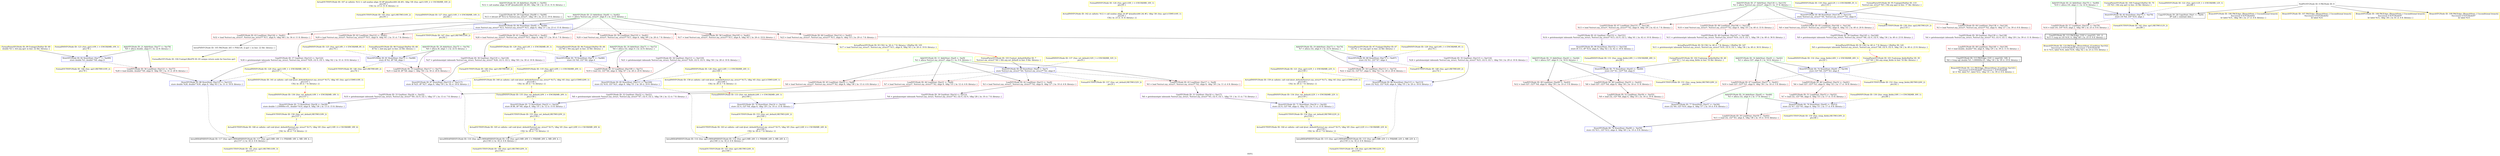 digraph "SVFG" {
	label="SVFG";

	Node0x55daeb07b3a0 [shape=record,color=yellow,penwidth=2,label="{ActualOUTSVFGNode ID: 167 at callsite:   %12 = call noalias align 16 i8* @malloc(i64 24) #3, !dbg !38 \{fun: api1\}16V_2 = CSCHI(MR_16V_2)\npts\{95 \}\nCS[\{ ln: 23  cl: 31  fl: library.c \}]}"];
	Node0x55daeb07b3a0 -> Node0x55daeb0791d0[style=dashed];
	Node0x55daeb07b210 [shape=record,color=yellow,penwidth=2,label="{ActualOUTSVFGNode ID: 166 at callsite:   call void @set_default(%struct.my_struct* %17), !dbg !45 \{fun: api1\}18V_4 = CSCHI(MR_18V_4)\npts\{157 \}\nCS[\{ ln: 26  cl: 7  fl: library.c \}]}"];
	Node0x55daeb07b210 -> Node0x55daeb075c20[style=dashed];
	Node0x55daeb07b080 [shape=record,color=yellow,penwidth=2,label="{ActualOUTSVFGNode ID: 165 at callsite:   call void @set_default(%struct.my_struct* %17), !dbg !45 \{fun: api1\}20V_4 = CSCHI(MR_20V_4)\npts\{158 \}\nCS[\{ ln: 26  cl: 7  fl: library.c \}]}"];
	Node0x55daeb07b080 -> Node0x55daeb075990[style=dashed];
	Node0x55daeb07aef0 [shape=record,color=yellow,penwidth=2,label="{ActualOUTSVFGNode ID: 164 at callsite:   call void @set_default(%struct.my_struct* %17), !dbg !45 \{fun: api1\}22V_4 = CSCHI(MR_22V_4)\npts\{159 \}\nCS[\{ ln: 26  cl: 7  fl: library.c \}]}"];
	Node0x55daeb07aef0 -> Node0x55daeb075700[style=dashed];
	Node0x55daeb07ac80 [shape=record,color=yellow,penwidth=2,label="{ActualOUTSVFGNode ID: 163 at callsite:   call void @set_default(%struct.my_struct* %17), !dbg !45 \{fun: api1\}24V_4 = CSCHI(MR_24V_4)\npts\{160 \}\nCS[\{ ln: 26  cl: 7  fl: library.c \}]}"];
	Node0x55daeb07ac80 -> Node0x55daeb0754e0[style=dashed];
	Node0x55daeb07aab0 [shape=record,color=yellow,penwidth=2,label="{ActualINSVFGNode ID: 162 at callsite:   %12 = call noalias align 16 i8* @malloc(i64 24) #3, !dbg !38 \{fun: api1\}CSMU(16V_1)\npts\{95 \}\nCS[\{ ln: 23  cl: 31  fl: library.c \}]}"];
	Node0x55daeb07a950 [shape=record,color=yellow,penwidth=2,label="{ActualINSVFGNode ID: 161 at callsite:   call void @set_default(%struct.my_struct* %17), !dbg !45 \{fun: api1\}CSMU(18V_1)\npts\{157 \}\nCS[\{ ln: 26  cl: 7  fl: library.c \}]|{<s0>2}}"];
	Node0x55daeb07a950:s0 -> Node0x55daeb078440[style=dashed,color=red];
	Node0x55daeb07a7f0 [shape=record,color=yellow,penwidth=2,label="{ActualINSVFGNode ID: 160 at callsite:   call void @set_default(%struct.my_struct* %17), !dbg !45 \{fun: api1\}CSMU(20V_1)\npts\{158 \}\nCS[\{ ln: 26  cl: 7  fl: library.c \}]|{<s0>2}}"];
	Node0x55daeb07a7f0:s0 -> Node0x55daeb0782b0[style=dashed,color=red];
	Node0x55daeb07a690 [shape=record,color=yellow,penwidth=2,label="{ActualINSVFGNode ID: 159 at callsite:   call void @set_default(%struct.my_struct* %17), !dbg !45 \{fun: api1\}CSMU(22V_1)\npts\{159 \}\nCS[\{ ln: 26  cl: 7  fl: library.c \}]|{<s0>2}}"];
	Node0x55daeb07a690:s0 -> Node0x55daeb078120[style=dashed,color=red];
	Node0x55daeb07a450 [shape=record,color=yellow,penwidth=2,label="{ActualINSVFGNode ID: 158 at callsite:   call void @set_default(%struct.my_struct* %17), !dbg !45 \{fun: api1\}CSMU(24V_1)\npts\{160 \}\nCS[\{ ln: 26  cl: 7  fl: library.c \}]|{<s0>2}}"];
	Node0x55daeb07a450:s0 -> Node0x55daeb077f60[style=dashed,color=red];
	Node0x55daeb07a2f0 [shape=record,color=yellow,penwidth=2,label="{FormalOUTSVFGNode ID: 157 \{fun: set_default\}RETMU(32V_2)\npts\{9 \}\n}"];
	Node0x55daeb07a190 [shape=record,color=yellow,penwidth=2,label="{FormalOUTSVFGNode ID: 156 \{fun: set_default\}RETMU(18V_2)\npts\{157 \}\n|{<s0>2}}"];
	Node0x55daeb07a190:s0 -> Node0x55daeb07b210[style=dashed,color=blue];
	Node0x55daeb07a030 [shape=record,color=yellow,penwidth=2,label="{FormalOUTSVFGNode ID: 155 \{fun: set_default\}RETMU(20V_2)\npts\{158 \}\n|{<s0>2}}"];
	Node0x55daeb07a030:s0 -> Node0x55daeb07b080[style=dashed,color=blue];
	Node0x55daeb079ed0 [shape=record,color=yellow,penwidth=2,label="{FormalOUTSVFGNode ID: 154 \{fun: set_default\}RETMU(22V_2)\npts\{159 \}\n|{<s0>2}}"];
	Node0x55daeb079ed0:s0 -> Node0x55daeb07aef0[style=dashed,color=blue];
	Node0x55daeb079d00 [shape=record,color=yellow,penwidth=2,label="{FormalOUTSVFGNode ID: 153 \{fun: set_default\}RETMU(24V_2)\npts\{160 \}\n|{<s0>2}}"];
	Node0x55daeb079d00:s0 -> Node0x55daeb07ac80[style=dashed,color=blue];
	Node0x55daeb079ba0 [shape=record,color=yellow,penwidth=2,label="{FormalOUTSVFGNode ID: 152 \{fun: swap_fields\}RETMU(26V_2)\npts\{42 \}\n}"];
	Node0x55daeb079a40 [shape=record,color=yellow,penwidth=2,label="{FormalOUTSVFGNode ID: 151 \{fun: swap_fields\}RETMU(28V_2)\npts\{44 \}\n}"];
	Node0x55daeb0798b0 [shape=record,color=yellow,penwidth=2,label="{FormalOUTSVFGNode ID: 150 \{fun: swap_fields\}RETMU(30V_2)\npts\{46 \}\n}"];
	Node0x55daeb079750 [shape=record,color=yellow,penwidth=2,label="{FormalOUTSVFGNode ID: 149 \{fun: api1\}RETMU(4V_2)\npts\{72 \}\n}"];
	Node0x55daeb0795f0 [shape=record,color=yellow,penwidth=2,label="{FormalOUTSVFGNode ID: 148 \{fun: api1\}RETMU(6V_2)\npts\{74 \}\n}"];
	Node0x55daeb079490 [shape=record,color=yellow,penwidth=2,label="{FormalOUTSVFGNode ID: 147 \{fun: api1\}RETMU(14V_2)\npts\{82 \}\n}"];
	Node0x55daeb079330 [shape=record,color=yellow,penwidth=2,label="{FormalOUTSVFGNode ID: 146 \{fun: api1\}RETMU(8V_2)\npts\{76 \}\n}"];
	Node0x55daeb0791d0 [shape=record,color=yellow,penwidth=2,label="{FormalOUTSVFGNode ID: 145 \{fun: api1\}RETMU(16V_2)\npts\{95 \}\n}"];
	Node0x55daeb079070 [shape=record,color=yellow,penwidth=2,label="{FormalOUTSVFGNode ID: 144 \{fun: api1\}RETMU(10V_2)\npts\{78 \}\n}"];
	Node0x55daeb078f10 [shape=record,color=yellow,penwidth=2,label="{FormalOUTSVFGNode ID: 143 \{fun: api1\}RETMU(24V_3)\npts\{160 \}\n}"];
	Node0x55daeb078db0 [shape=record,color=yellow,penwidth=2,label="{FormalOUTSVFGNode ID: 142 \{fun: api1\}RETMU(12V_2)\npts\{80 \}\n}"];
	Node0x55daeb078c50 [shape=record,color=yellow,penwidth=2,label="{FormalOUTSVFGNode ID: 141 \{fun: api1\}RETMU(18V_3)\npts\{157 \}\n}"];
	Node0x55daeb078af0 [shape=record,color=yellow,penwidth=2,label="{FormalOUTSVFGNode ID: 140 \{fun: api1\}RETMU(20V_3)\npts\{158 \}\n}"];
	Node0x55daeb078960 [shape=record,color=yellow,penwidth=2,label="{FormalOUTSVFGNode ID: 139 \{fun: api1\}RETMU(22V_3)\npts\{159 \}\n}"];
	Node0x55daeb078760 [shape=record,color=yellow,penwidth=2,label="{FormalOUTSVFGNode ID: 138 \{fun: api2\}RETMU(2V_2)\npts\{135 \}\n}"];
	Node0x55daeb0785d0 [shape=record,color=yellow,penwidth=2,label="{FormalINSVFGNode ID: 137 \{fun: set_default\}32V_1 = ENCHI(MR_32V_1)\npts\{9 \}\n}"];
	Node0x55daeb0785d0 -> Node0x55daeb06d380[style=dashed];
	Node0x55daeb078440 [shape=record,color=yellow,penwidth=2,label="{FormalINSVFGNode ID: 136 \{fun: set_default\}18V_1 = ENCHI(MR_18V_1)\npts\{157 \}\n}"];
	Node0x55daeb078440 -> Node0x55daeb06d840[style=dashed];
	Node0x55daeb0782b0 [shape=record,color=yellow,penwidth=2,label="{FormalINSVFGNode ID: 135 \{fun: set_default\}20V_1 = ENCHI(MR_20V_1)\npts\{158 \}\n}"];
	Node0x55daeb0782b0 -> Node0x55daeb06d710[style=dashed];
	Node0x55daeb078120 [shape=record,color=yellow,penwidth=2,label="{FormalINSVFGNode ID: 134 \{fun: set_default\}22V_1 = ENCHI(MR_22V_1)\npts\{159 \}\n}"];
	Node0x55daeb078120 -> Node0x55daeb06d5e0[style=dashed];
	Node0x55daeb077f60 [shape=record,color=yellow,penwidth=2,label="{FormalINSVFGNode ID: 133 \{fun: set_default\}24V_1 = ENCHI(MR_24V_1)\npts\{160 \}\n}"];
	Node0x55daeb077f60 -> Node0x55daeb06d4b0[style=dashed];
	Node0x55daeb077dd0 [shape=record,color=yellow,penwidth=2,label="{FormalINSVFGNode ID: 132 \{fun: swap_fields\}26V_1 = ENCHI(MR_26V_1)\npts\{42 \}\n}"];
	Node0x55daeb077dd0 -> Node0x55daeb06d970[style=dashed];
	Node0x55daeb077c40 [shape=record,color=yellow,penwidth=2,label="{FormalINSVFGNode ID: 131 \{fun: swap_fields\}28V_1 = ENCHI(MR_28V_1)\npts\{44 \}\n}"];
	Node0x55daeb077c40 -> Node0x55daeb06daa0[style=dashed];
	Node0x55daeb077a80 [shape=record,color=yellow,penwidth=2,label="{FormalINSVFGNode ID: 130 \{fun: swap_fields\}30V_1 = ENCHI(MR_30V_1)\npts\{46 \}\n}"];
	Node0x55daeb077a80 -> Node0x55daeb06dbd0[style=dashed];
	Node0x55daeb0778f0 [shape=record,color=yellow,penwidth=2,label="{FormalINSVFGNode ID: 129 \{fun: api1\}4V_1 = ENCHI(MR_4V_1)\npts\{72 \}\n}"];
	Node0x55daeb0778f0 -> Node0x55daeb06df60[style=dashed];
	Node0x55daeb077730 [shape=record,color=yellow,penwidth=2,label="{FormalINSVFGNode ID: 128 \{fun: api1\}6V_1 = ENCHI(MR_6V_1)\npts\{74 \}\n}"];
	Node0x55daeb077730 -> Node0x55daeb06e090[style=dashed];
	Node0x55daeb076d90 [shape=record,color=yellow,penwidth=2,label="{FormalINSVFGNode ID: 127 \{fun: api1\}14V_1 = ENCHI(MR_14V_1)\npts\{82 \}\n}"];
	Node0x55daeb076d90 -> Node0x55daeb06e550[style=dashed];
	Node0x55daeb06c060 [shape=record,color=red,label="{LoadVFGNode ID: 58 LoadStmt: [Var105 \<-- Var81]  \n   %17 = load %struct.my_struct*, %struct.my_struct** %11, align 8, !dbg !43 \{ ln: 26  cl: 19  fl: library.c \}}"];
	Node0x55daeb06c060 -> Node0x55daeb06f020[style=solid];
	Node0x55daeb06bf00 [shape=record,color=red,label="{LoadVFGNode ID: 57 LoadStmt: [Var101 \<-- Var79]  \n   %14 = load i16, i16* %10, align 2, !dbg !40 \{ ln: 25  cl: 8  fl: library.c \}}"];
	Node0x55daeb06bf00 -> Node0x55daeb071190[style=solid];
	Node0x55daeb06bda0 [shape=record,color=red,label="{LoadVFGNode ID: 56 LoadStmt: [Var121 \<-- Var77]  \n   %28 = load double, double* %9, align 8, !dbg !60 \{ ln: 31  cl: 20  fl: library.c \}}"];
	Node0x55daeb06bda0 -> Node0x55daeb06ea10[style=solid];
	Node0x55daeb06bc40 [shape=record,color=red,label="{LoadVFGNode ID: 55 LoadStmt: [Var117 \<-- Var75]  \n   %25 = load i8, i8* %8, align 1, !dbg !56 \{ ln: 30  cl: 20  fl: library.c \}}"];
	Node0x55daeb06bc40 -> Node0x55daeb06e8e0[style=solid];
	Node0x55daeb06bae0 [shape=record,color=red,label="{LoadVFGNode ID: 54 LoadStmt: [Var113 \<-- Var73]  \n   %22 = load i32, i32* %7, align 4, !dbg !52 \{ ln: 29  cl: 20  fl: library.c \}}"];
	Node0x55daeb06bae0 -> Node0x55daeb06e7b0[style=solid];
	Node0x55daeb06b980 [shape=record,color=red,label="{LoadVFGNode ID: 53 LoadStmt: [Var109 \<-- Var71]  \n   %19 = load i32, i32* %6, align 4, !dbg !47 \{ ln: 28  cl: 20  fl: library.c \}}"];
	Node0x55daeb06b980 -> Node0x55daeb06e680[style=solid];
	Node0x55daeb06b820 [shape=record,color=red,label="{LoadVFGNode ID: 52 LoadStmt: [Var56 \<-- Var55]  \n   %9 = load i32, i32* %8, align 4, !dbg !35 \{ ln: 18  cl: 10  fl: library.c \}}"];
	Node0x55daeb06b820 -> Node0x55daeb06dd00[style=solid];
	Node0x55daeb06b6c0 [shape=record,color=red,label="{LoadVFGNode ID: 51 LoadStmt: [Var53 \<-- Var52]  \n   %7 = load i32, i32* %6, align 4, !dbg !33 \{ ln: 17  cl: 15  fl: library.c \}}"];
	Node0x55daeb06b6c0 -> Node0x55daeb06dbd0[style=solid];
	Node0x55daeb06b560 [shape=record,color=red,label="{LoadVFGNode ID: 50 LoadStmt: [Var59 \<-- Var45]  \n   %11 = load i32, i32* %5, align 4, !dbg !38 \{ ln: 19  cl: 10  fl: library.c \}}"];
	Node0x55daeb06b560 -> Node0x55daeb06de30[style=solid];
	Node0x55daeb06b400 [shape=record,color=red,label="{LoadVFGNode ID: 49 LoadStmt: [Var60 \<-- Var43]  \n   %12 = load i32*, i32** %4, align 8, !dbg !39 \{ ln: 19  cl: 5  fl: library.c \}}"];
	Node0x55daeb06b400 -> Node0x55daeb06de30[style=solid];
	Node0x55daeb06b2a0 [shape=record,color=red,label="{LoadVFGNode ID: 48 LoadStmt: [Var55 \<-- Var43]  \n   %8 = load i32*, i32** %4, align 8, !dbg !34 \{ ln: 18  cl: 11  fl: library.c \}}"];
	Node0x55daeb06b2a0 -> Node0x55daeb06b820[style=solid];
	Node0x55daeb06b140 [shape=record,color=red,label="{LoadVFGNode ID: 47 LoadStmt: [Var57 \<-- Var41]  \n   %10 = load i32*, i32** %3, align 8, !dbg !36 \{ ln: 18  cl: 5  fl: library.c \}}"];
	Node0x55daeb06b140 -> Node0x55daeb06dd00[style=solid];
	Node0x55daeb06afe0 [shape=record,color=red,label="{LoadVFGNode ID: 46 LoadStmt: [Var52 \<-- Var41]  \n   %6 = load i32*, i32** %3, align 8, !dbg !32 \{ ln: 17  cl: 16  fl: library.c \}}"];
	Node0x55daeb06afe0 -> Node0x55daeb06b6c0[style=solid];
	Node0x55daeb06ae80 [shape=record,color=red,label="{LoadVFGNode ID: 45 LoadStmt: [Var25 \<-- Var8]  \n   %9 = load %struct.my_struct*, %struct.my_struct** %2, align 8, !dbg !36 \{ ln: 13  cl: 4  fl: library.c \}}"];
	Node0x55daeb06ae80 -> Node0x55daeb069e00[style=solid];
	Node0x55daeb06ad20 [shape=record,color=red,label="{LoadVFGNode ID: 44 LoadStmt: [Var21 \<-- Var8]  \n   %7 = load %struct.my_struct*, %struct.my_struct** %2, align 8, !dbg !33 \{ ln: 12  cl: 4  fl: library.c \}}"];
	Node0x55daeb06ad20 -> Node0x55daeb069ca0[style=solid];
	Node0x55daeb06abc0 [shape=record,color=red,label="{LoadVFGNode ID: 43 LoadStmt: [Var17 \<-- Var8]  \n   %5 = load %struct.my_struct*, %struct.my_struct** %2, align 8, !dbg !30 \{ ln: 11  cl: 4  fl: library.c \}}"];
	Node0x55daeb06abc0 -> Node0x55daeb069b40[style=solid];
	Node0x55daeb06aa60 [shape=record,color=red,label="{LoadVFGNode ID: 42 LoadStmt: [Var13 \<-- Var8]  \n   %3 = load %struct.my_struct*, %struct.my_struct** %2, align 8, !dbg !27 \{ ln: 10  cl: 4  fl: library.c \}}"];
	Node0x55daeb06aa60 -> Node0x55daeb0699e0[style=solid];
	Node0x55daeb06a900 [shape=record,color=purple,label="{GepVFGNode ID: 41 GepStmt: [Var152 \<-- Var151]  \n   %14 = getelementptr inbounds %struct.my_struct, %struct.my_struct* %13, i32 0, i32 2, !dbg !41 \{ ln: 42  cl: 10  fl: library.c \}}"];
	Node0x55daeb06a900 -> Node0x55daeb06ec70[style=solid];
	Node0x55daeb06a7a0 [shape=record,color=purple,label="{GepVFGNode ID: 40 GepStmt: [Var147 \<-- Var146]  \n   %11 = getelementptr inbounds %struct.my_struct, %struct.my_struct* %10, i32 0, i32 1, !dbg !36 \{ ln: 40  cl: 36  fl: library.c \}}"];
	Node0x55daeb06a7a0 -> Node0x55daeb06eee0[style=solid];
	Node0x55daeb06a640 [shape=record,color=purple,label="{GepVFGNode ID: 39 GepStmt: [Var145 \<-- Var144]  \n   %9 = getelementptr inbounds %struct.my_struct, %struct.my_struct* %8, i32 0, i32 0, !dbg !34 \{ ln: 40  cl: 23  fl: library.c \}}"];
	Node0x55daeb06a640 -> Node0x55daeb06eda0[style=solid];
	Node0x55daeb06a4e0 [shape=record,color=purple,label="{GepVFGNode ID: 38 GepStmt: [Var139 \<-- Var138]  \n   %4 = getelementptr inbounds %struct.my_struct, %struct.my_struct* %3, i32 0, i32 3, !dbg !29 \{ ln: 39  cl: 11  fl: library.c \}}"];
	Node0x55daeb06a4e0 -> Node0x55daeb06d220[style=solid];
	Node0x55daeb06a380 [shape=record,color=purple,label="{GepVFGNode ID: 37 GepStmt: [Var123 \<-- Var122]  \n   %30 = getelementptr inbounds %struct.my_struct, %struct.my_struct* %29, i32 0, i32 3, !dbg !62 \{ ln: 31  cl: 10  fl: library.c \}}"];
	Node0x55daeb06a380 -> Node0x55daeb06ea10[style=solid];
	Node0x55daeb06a220 [shape=record,color=purple,label="{GepVFGNode ID: 36 GepStmt: [Var119 \<-- Var118]  \n   %27 = getelementptr inbounds %struct.my_struct, %struct.my_struct* %26, i32 0, i32 2, !dbg !58 \{ ln: 30  cl: 10  fl: library.c \}}"];
	Node0x55daeb06a220 -> Node0x55daeb06e8e0[style=solid];
	Node0x55daeb06a0c0 [shape=record,color=purple,label="{GepVFGNode ID: 35 GepStmt: [Var115 \<-- Var114]  \n   %24 = getelementptr inbounds %struct.my_struct, %struct.my_struct* %23, i32 0, i32 1, !dbg !54 \{ ln: 29  cl: 10  fl: library.c \}}"];
	Node0x55daeb06a0c0 -> Node0x55daeb06e7b0[style=solid];
	Node0x55daeb069f60 [shape=record,color=purple,label="{GepVFGNode ID: 34 GepStmt: [Var111 \<-- Var110]  \n   %21 = getelementptr inbounds %struct.my_struct, %struct.my_struct* %20, i32 0, i32 0, !dbg !50 \{ ln: 28  cl: 10  fl: library.c \}}"];
	Node0x55daeb069f60 -> Node0x55daeb06e680[style=solid];
	Node0x55daeb069e00 [shape=record,color=purple,label="{GepVFGNode ID: 33 GepStmt: [Var26 \<-- Var25]  \n   %10 = getelementptr inbounds %struct.my_struct, %struct.my_struct* %9, i32 0, i32 3, !dbg !37 \{ ln: 13  cl: 7  fl: library.c \}}"];
	Node0x55daeb069e00 -> Node0x55daeb06d840[style=solid];
	Node0x55daeb069ca0 [shape=record,color=purple,label="{GepVFGNode ID: 32 GepStmt: [Var22 \<-- Var21]  \n   %8 = getelementptr inbounds %struct.my_struct, %struct.my_struct* %7, i32 0, i32 2, !dbg !34 \{ ln: 12  cl: 7  fl: library.c \}}"];
	Node0x55daeb069ca0 -> Node0x55daeb06d710[style=solid];
	Node0x55daeb069b40 [shape=record,color=purple,label="{GepVFGNode ID: 31 GepStmt: [Var18 \<-- Var17]  \n   %6 = getelementptr inbounds %struct.my_struct, %struct.my_struct* %5, i32 0, i32 1, !dbg !31 \{ ln: 11  cl: 7  fl: library.c \}}"];
	Node0x55daeb069b40 -> Node0x55daeb06d5e0[style=solid];
	Node0x55daeb0699e0 [shape=record,color=purple,label="{GepVFGNode ID: 30 GepStmt: [Var14 \<-- Var13]  \n   %4 = getelementptr inbounds %struct.my_struct, %struct.my_struct* %3, i32 0, i32 0, !dbg !28 \{ ln: 10  cl: 7  fl: library.c \}}"];
	Node0x55daeb0699e0 -> Node0x55daeb06d4b0[style=solid];
	Node0x55daeb069880 [shape=record,color=black,label="{CopyVFGNode ID: 29 CopyStmt: [Var99 \<-- Var94]  \n   %13 = bitcast i8* %12 to %struct.my_struct*, !dbg !39 \{ ln: 23  cl: 19  fl: library.c \}}"];
	Node0x55daeb069880 -> Node0x55daeb06e550[style=solid];
	Node0x55daeb0679a0 [shape=record,color=green,label="{AddrVFGNode ID: 11 AddrStmt: [Var8 \<-- Var9]  \n   %2 = alloca %struct.my_struct*, align 8 \{ ln: 9 fl: library.c \}}"];
	Node0x55daeb0679a0 -> Node0x55daeb06aa60[style=solid];
	Node0x55daeb0679a0 -> Node0x55daeb06abc0[style=solid];
	Node0x55daeb0679a0 -> Node0x55daeb06ad20[style=solid];
	Node0x55daeb0679a0 -> Node0x55daeb06ae80[style=solid];
	Node0x55daeb0679a0 -> Node0x55daeb06d380[style=solid];
	Node0x55daeb034970 [shape=record,color=grey,label="{NullPtrVFGNode ID: 0 PAGNode ID: 0\n}"];
	Node0x55daeb034970 -> Node0x55daeb069720[style=solid];
	Node0x55daeb034970 -> Node0x55daeb070950[style=solid];
	Node0x55daeb034970 -> Node0x55daeb070ab0[style=solid];
	Node0x55daeb034970 -> Node0x55daeb070c10[style=solid];
	Node0x55daeb034970 -> Node0x55daeb070d70[style=solid];
	Node0x55daeb0680e0 [shape=record,color=green,label="{AddrVFGNode ID: 14 AddrStmt: [Var41 \<-- Var42]  \n   %3 = alloca i32*, align 8 \{ ln: 16 fl: library.c \}}"];
	Node0x55daeb0680e0 -> Node0x55daeb06afe0[style=solid];
	Node0x55daeb0680e0 -> Node0x55daeb06b140[style=solid];
	Node0x55daeb0680e0 -> Node0x55daeb06d970[style=solid];
	Node0x55daeb068390 [shape=record,color=green,label="{AddrVFGNode ID: 15 AddrStmt: [Var43 \<-- Var44]  \n   %4 = alloca i32*, align 8 \{ ln: 16 fl: library.c \}}"];
	Node0x55daeb068390 -> Node0x55daeb06b2a0[style=solid];
	Node0x55daeb068390 -> Node0x55daeb06b400[style=solid];
	Node0x55daeb068390 -> Node0x55daeb06daa0[style=solid];
	Node0x55daeb0684f0 [shape=record,color=green,label="{AddrVFGNode ID: 16 AddrStmt: [Var45 \<-- Var46]  \n   %5 = alloca i32, align 4 \{ ln: 17 fl: library.c \}}"];
	Node0x55daeb0684f0 -> Node0x55daeb06b560[style=solid];
	Node0x55daeb0684f0 -> Node0x55daeb06dbd0[style=solid];
	Node0x55daeb0688a0 [shape=record,color=green,label="{AddrVFGNode ID: 18 AddrStmt: [Var71 \<-- Var72]  \n   %6 = alloca i32, align 4 \{ ln: 22 fl: library.c \}}"];
	Node0x55daeb0688a0 -> Node0x55daeb06b980[style=solid];
	Node0x55daeb0688a0 -> Node0x55daeb06df60[style=solid];
	Node0x55daeb068a60 [shape=record,color=green,label="{AddrVFGNode ID: 19 AddrStmt: [Var73 \<-- Var74]  \n   %7 = alloca i32, align 4 \{ ln: 22 fl: library.c \}}"];
	Node0x55daeb068a60 -> Node0x55daeb06bae0[style=solid];
	Node0x55daeb068a60 -> Node0x55daeb06e090[style=solid];
	Node0x55daeb068bc0 [shape=record,color=green,label="{AddrVFGNode ID: 20 AddrStmt: [Var75 \<-- Var76]  \n   %8 = alloca i8, align 1 \{ ln: 22 fl: library.c \}}"];
	Node0x55daeb068bc0 -> Node0x55daeb06bc40[style=solid];
	Node0x55daeb068bc0 -> Node0x55daeb06e1c0[style=solid];
	Node0x55daeb068d20 [shape=record,color=green,label="{AddrVFGNode ID: 21 AddrStmt: [Var77 \<-- Var78]  \n   %9 = alloca double, align 8 \{ ln: 22 fl: library.c \}}"];
	Node0x55daeb068d20 -> Node0x55daeb06bda0[style=solid];
	Node0x55daeb068d20 -> Node0x55daeb06e2f0[style=solid];
	Node0x55daeb068e80 [shape=record,color=green,label="{AddrVFGNode ID: 22 AddrStmt: [Var79 \<-- Var80]  \n   %10 = alloca i16, align 2 \{ ln: 22 fl: library.c \}}"];
	Node0x55daeb068e80 -> Node0x55daeb06bf00[style=solid];
	Node0x55daeb068e80 -> Node0x55daeb06e420[style=solid];
	Node0x55daeb068fe0 [shape=record,color=green,label="{AddrVFGNode ID: 23 AddrStmt: [Var81 \<-- Var82]  \n   %11 = alloca %struct.my_struct*, align 8 \{ ln: 23 fl: library.c \}}"];
	Node0x55daeb068fe0 -> Node0x55daeb06c060[style=solid];
	Node0x55daeb068fe0 -> Node0x55daeb06c1c0[style=solid];
	Node0x55daeb068fe0 -> Node0x55daeb06c320[style=solid];
	Node0x55daeb068fe0 -> Node0x55daeb06c880[style=solid];
	Node0x55daeb068fe0 -> Node0x55daeb06c9e0[style=solid];
	Node0x55daeb068fe0 -> Node0x55daeb06cb40[style=solid];
	Node0x55daeb068fe0 -> Node0x55daeb06e550[style=solid];
	Node0x55daeb069140 [shape=record,color=green,label="{AddrVFGNode ID: 24 AddrStmt: [Var94 \<-- Var95]  \n   %12 = call noalias align 16 i8* @malloc(i64 24) #3, !dbg !38 \{ ln: 23  cl: 31  fl: library.c \}}"];
	Node0x55daeb069140 -> Node0x55daeb069880[style=solid];
	Node0x55daeb069560 [shape=record,color=green,label="{AddrVFGNode ID: 27 AddrStmt: [Var134 \<-- Var135]  \n   %2 = alloca %struct.my_struct*, align 8 \{ ln: 37 fl: library.c \}}"];
	Node0x55daeb069560 -> Node0x55daeb06cca0[style=solid];
	Node0x55daeb069560 -> Node0x55daeb06ce00[style=solid];
	Node0x55daeb069560 -> Node0x55daeb06cf60[style=solid];
	Node0x55daeb069560 -> Node0x55daeb06d0c0[style=solid];
	Node0x55daeb069560 -> Node0x55daeb06eb40[style=solid];
	Node0x55daeb069720 [shape=record,color=black,label="{CopyVFGNode ID: 28 CopyStmt: [Var1 \<-- Var0]  \n i8* null \{ constant data \}}"];
	Node0x55daeb06c1c0 [shape=record,color=red,label="{LoadVFGNode ID: 59 LoadStmt: [Var110 \<-- Var81]  \n   %20 = load %struct.my_struct*, %struct.my_struct** %11, align 8, !dbg !49 \{ ln: 28  cl: 7  fl: library.c \}}"];
	Node0x55daeb06c1c0 -> Node0x55daeb069f60[style=solid];
	Node0x55daeb06c320 [shape=record,color=red,label="{LoadVFGNode ID: 60 LoadStmt: [Var114 \<-- Var81]  \n   %23 = load %struct.my_struct*, %struct.my_struct** %11, align 8, !dbg !53 \{ ln: 29  cl: 7  fl: library.c \}}"];
	Node0x55daeb06c320 -> Node0x55daeb06a0c0[style=solid];
	Node0x55daeb06c880 [shape=record,color=red,label="{LoadVFGNode ID: 61 LoadStmt: [Var118 \<-- Var81]  \n   %26 = load %struct.my_struct*, %struct.my_struct** %11, align 8, !dbg !57 \{ ln: 30  cl: 7  fl: library.c \}}"];
	Node0x55daeb06c880 -> Node0x55daeb06a220[style=solid];
	Node0x55daeb06c9e0 [shape=record,color=red,label="{LoadVFGNode ID: 62 LoadStmt: [Var122 \<-- Var81]  \n   %29 = load %struct.my_struct*, %struct.my_struct** %11, align 8, !dbg !61 \{ ln: 31  cl: 7  fl: library.c \}}"];
	Node0x55daeb06c9e0 -> Node0x55daeb06a380[style=solid];
	Node0x55daeb06cb40 [shape=record,color=red,label="{LoadVFGNode ID: 63 LoadStmt: [Var126 \<-- Var81]  \n   %32 = load %struct.my_struct*, %struct.my_struct** %11, align 8, !dbg !64 \{ ln: 34  cl: 11  fl: library.c \}}"];
	Node0x55daeb06cb40 -> Node0x55daeb0703f0[style=solid];
	Node0x55daeb06cca0 [shape=record,color=red,label="{LoadVFGNode ID: 64 LoadStmt: [Var138 \<-- Var134]  \n   %3 = load %struct.my_struct*, %struct.my_struct** %2, align 8, !dbg !27 \{ ln: 39  cl: 8  fl: library.c \}}"];
	Node0x55daeb06cca0 -> Node0x55daeb06a4e0[style=solid];
	Node0x55daeb06ce00 [shape=record,color=red,label="{LoadVFGNode ID: 65 LoadStmt: [Var144 \<-- Var134]  \n   %8 = load %struct.my_struct*, %struct.my_struct** %2, align 8, !dbg !32 \{ ln: 40  cl: 20  fl: library.c \}}"];
	Node0x55daeb06ce00 -> Node0x55daeb06a640[style=solid];
	Node0x55daeb06cf60 [shape=record,color=red,label="{LoadVFGNode ID: 66 LoadStmt: [Var146 \<-- Var134]  \n   %10 = load %struct.my_struct*, %struct.my_struct** %2, align 8, !dbg !35 \{ ln: 40  cl: 33  fl: library.c \}}"];
	Node0x55daeb06cf60 -> Node0x55daeb06a7a0[style=solid];
	Node0x55daeb06d0c0 [shape=record,color=red,label="{LoadVFGNode ID: 67 LoadStmt: [Var151 \<-- Var134]  \n   %13 = load %struct.my_struct*, %struct.my_struct** %2, align 8, !dbg !39 \{ ln: 42  cl: 7  fl: library.c \}}"];
	Node0x55daeb06d0c0 -> Node0x55daeb06a900[style=solid];
	Node0x55daeb06d220 [shape=record,color=red,label="{LoadVFGNode ID: 68 LoadStmt: [Var140 \<-- Var139]  \n   %5 = load double, double* %4, align 8, !dbg !29 \{ ln: 39  cl: 11  fl: library.c \}}"];
	Node0x55daeb06d220 -> Node0x55daeb071470[style=solid];
	Node0x55daeb06d380 [shape=record,color=blue,label="{StoreVFGNode ID: 69 StoreStmt: [Var8 \<-- Var7]  \n   store %struct.my_struct* %0, %struct.my_struct** %2, align 8 }"];
	Node0x55daeb06d380 -> Node0x55daeb06aa60[style=dashed];
	Node0x55daeb06d380 -> Node0x55daeb06abc0[style=dashed];
	Node0x55daeb06d380 -> Node0x55daeb06ad20[style=dashed];
	Node0x55daeb06d380 -> Node0x55daeb06ae80[style=dashed];
	Node0x55daeb06d380 -> Node0x55daeb07a2f0[style=dashed];
	Node0x55daeb06d4b0 [shape=record,color=blue,label="{StoreVFGNode ID: 70 StoreStmt: [Var14 \<-- Var16]  \n   store i32 4, i32* %4, align 8, !dbg !29 \{ ln: 10  cl: 15  fl: library.c \}}"];
	Node0x55daeb06d4b0 -> Node0x55daeb079d00[style=dashed];
	Node0x55daeb06d5e0 [shape=record,color=blue,label="{StoreVFGNode ID: 71 StoreStmt: [Var18 \<-- Var20]  \n   store i32 8, i32* %6, align 4, !dbg !32 \{ ln: 11  cl: 15  fl: library.c \}}"];
	Node0x55daeb06d5e0 -> Node0x55daeb079ed0[style=dashed];
	Node0x55daeb06d710 [shape=record,color=blue,label="{StoreVFGNode ID: 72 StoreStmt: [Var22 \<-- Var24]  \n   store i8 88, i8* %8, align 8, !dbg !35 \{ ln: 12  cl: 15  fl: library.c \}}"];
	Node0x55daeb06d710 -> Node0x55daeb07a030[style=dashed];
	Node0x55daeb06d840 [shape=record,color=blue,label="{StoreVFGNode ID: 73 StoreStmt: [Var26 \<-- Var28]  \n   store double 1.230000e+01, double* %10, align 8, !dbg !38 \{ ln: 13  cl: 15  fl: library.c \}}"];
	Node0x55daeb06d840 -> Node0x55daeb07a190[style=dashed];
	Node0x55daeb06d970 [shape=record,color=blue,label="{StoreVFGNode ID: 74 StoreStmt: [Var41 \<-- Var39]  \n   store i32* %0, i32** %3, align 8 }"];
	Node0x55daeb06d970 -> Node0x55daeb06afe0[style=dashed];
	Node0x55daeb06d970 -> Node0x55daeb06b140[style=dashed];
	Node0x55daeb06d970 -> Node0x55daeb079ba0[style=dashed];
	Node0x55daeb06daa0 [shape=record,color=blue,label="{StoreVFGNode ID: 75 StoreStmt: [Var43 \<-- Var40]  \n   store i32* %1, i32** %4, align 8 }"];
	Node0x55daeb06daa0 -> Node0x55daeb06b2a0[style=dashed];
	Node0x55daeb06daa0 -> Node0x55daeb06b400[style=dashed];
	Node0x55daeb06daa0 -> Node0x55daeb079a40[style=dashed];
	Node0x55daeb06dbd0 [shape=record,color=blue,label="{StoreVFGNode ID: 76 StoreStmt: [Var45 \<-- Var53]  \n   store i32 %7, i32* %5, align 4, !dbg !31 \{ ln: 17  cl: 8  fl: library.c \}}"];
	Node0x55daeb06dbd0 -> Node0x55daeb06b560[style=dashed];
	Node0x55daeb06dbd0 -> Node0x55daeb0798b0[style=dashed];
	Node0x55daeb06dd00 [shape=record,color=blue,label="{StoreVFGNode ID: 77 StoreStmt: [Var57 \<-- Var56]  \n   store i32 %9, i32* %10, align 4, !dbg !37 \{ ln: 18  cl: 8  fl: library.c \}}"];
	Node0x55daeb06de30 [shape=record,color=blue,label="{StoreVFGNode ID: 78 StoreStmt: [Var60 \<-- Var59]  \n   store i32 %11, i32* %12, align 4, !dbg !40 \{ ln: 19  cl: 8  fl: library.c \}}"];
	Node0x55daeb06df60 [shape=record,color=blue,label="{StoreVFGNode ID: 79 StoreStmt: [Var71 \<-- Var66]  \n   store i32 %0, i32* %6, align 4 }"];
	Node0x55daeb06df60 -> Node0x55daeb06b980[style=dashed];
	Node0x55daeb06df60 -> Node0x55daeb079750[style=dashed];
	Node0x55daeb06e090 [shape=record,color=blue,label="{StoreVFGNode ID: 80 StoreStmt: [Var73 \<-- Var67]  \n   store i32 %1, i32* %7, align 4 }"];
	Node0x55daeb06e090 -> Node0x55daeb06bae0[style=dashed];
	Node0x55daeb06e090 -> Node0x55daeb0795f0[style=dashed];
	Node0x55daeb06e1c0 [shape=record,color=blue,label="{StoreVFGNode ID: 81 StoreStmt: [Var75 \<-- Var68]  \n   store i8 %2, i8* %8, align 1 }"];
	Node0x55daeb06e1c0 -> Node0x55daeb06bc40[style=dashed];
	Node0x55daeb06e1c0 -> Node0x55daeb079330[style=dashed];
	Node0x55daeb06e2f0 [shape=record,color=blue,label="{StoreVFGNode ID: 82 StoreStmt: [Var77 \<-- Var69]  \n   store double %3, double* %9, align 8 }"];
	Node0x55daeb06e2f0 -> Node0x55daeb06bda0[style=dashed];
	Node0x55daeb06e2f0 -> Node0x55daeb079070[style=dashed];
	Node0x55daeb06e420 [shape=record,color=blue,label="{StoreVFGNode ID: 83 StoreStmt: [Var79 \<-- Var70]  \n   store i16 %4, i16* %10, align 2 }"];
	Node0x55daeb06e420 -> Node0x55daeb06bf00[style=dashed];
	Node0x55daeb06e420 -> Node0x55daeb078db0[style=dashed];
	Node0x55daeb06e550 [shape=record,color=blue,label="{StoreVFGNode ID: 84 StoreStmt: [Var81 \<-- Var99]  \n   store %struct.my_struct* %13, %struct.my_struct** %11, align 8, !dbg !37 \{ ln: 23  cl: 15  fl: library.c \}}"];
	Node0x55daeb06e550 -> Node0x55daeb06c060[style=dashed];
	Node0x55daeb06e550 -> Node0x55daeb06c1c0[style=dashed];
	Node0x55daeb06e550 -> Node0x55daeb06c320[style=dashed];
	Node0x55daeb06e550 -> Node0x55daeb06c880[style=dashed];
	Node0x55daeb06e550 -> Node0x55daeb06c9e0[style=dashed];
	Node0x55daeb06e550 -> Node0x55daeb06cb40[style=dashed];
	Node0x55daeb06e550 -> Node0x55daeb079490[style=dashed];
	Node0x55daeb06e680 [shape=record,color=blue,label="{StoreVFGNode ID: 85 StoreStmt: [Var111 \<-- Var109]  \n   store i32 %19, i32* %21, align 8, !dbg !51 \{ ln: 28  cl: 18  fl: library.c \}}"];
	Node0x55daeb06e680 -> Node0x55daeb0754e0[style=dashed];
	Node0x55daeb06e7b0 [shape=record,color=blue,label="{StoreVFGNode ID: 86 StoreStmt: [Var115 \<-- Var113]  \n   store i32 %22, i32* %24, align 4, !dbg !55 \{ ln: 29  cl: 18  fl: library.c \}}"];
	Node0x55daeb06e7b0 -> Node0x55daeb075700[style=dashed];
	Node0x55daeb06e8e0 [shape=record,color=blue,label="{StoreVFGNode ID: 87 StoreStmt: [Var119 \<-- Var117]  \n   store i8 %25, i8* %27, align 8, !dbg !59 \{ ln: 30  cl: 18  fl: library.c \}}"];
	Node0x55daeb06e8e0 -> Node0x55daeb075990[style=dashed];
	Node0x55daeb06ea10 [shape=record,color=blue,label="{StoreVFGNode ID: 88 StoreStmt: [Var123 \<-- Var121]  \n   store double %28, double* %30, align 8, !dbg !63 \{ ln: 31  cl: 18  fl: library.c \}}"];
	Node0x55daeb06ea10 -> Node0x55daeb075c20[style=dashed];
	Node0x55daeb06eb40 [shape=record,color=blue,label="{StoreVFGNode ID: 89 StoreStmt: [Var134 \<-- Var133]  \n   store %struct.my_struct* %0, %struct.my_struct** %2, align 8 }"];
	Node0x55daeb06eb40 -> Node0x55daeb06cca0[style=dashed];
	Node0x55daeb06eb40 -> Node0x55daeb06ce00[style=dashed];
	Node0x55daeb06eb40 -> Node0x55daeb06cf60[style=dashed];
	Node0x55daeb06eb40 -> Node0x55daeb06d0c0[style=dashed];
	Node0x55daeb06eb40 -> Node0x55daeb078760[style=dashed];
	Node0x55daeb06ec70 [shape=record,color=blue,label="{StoreVFGNode ID: 90 StoreStmt: [Var152 \<-- Var154]  \n   store i8 113, i8* %14, align 8, !dbg !42 \{ ln: 42  cl: 18  fl: library.c \}}"];
	Node0x55daeb06eda0 [shape=record,color=yellow,penwidth=2,label="{ActualParmVFGNode ID: 91 CS[\{ ln: 40  cl: 7  fl: library.c \}]ValVar ID: 145\n   %9 = getelementptr inbounds %struct.my_struct, %struct.my_struct* %8, i32 0, i32 0, !dbg !34 \{ ln: 40  cl: 23  fl: library.c \}|{<s0>3}}"];
	Node0x55daeb06eda0:s0 -> Node0x55daeb06fc80[style=solid,color=red];
	Node0x55daeb06eee0 [shape=record,color=yellow,penwidth=2,label="{ActualParmVFGNode ID: 92 CS[\{ ln: 40  cl: 7  fl: library.c \}]ValVar ID: 147\n   %11 = getelementptr inbounds %struct.my_struct, %struct.my_struct* %10, i32 0, i32 1, !dbg !36 \{ ln: 40  cl: 36  fl: library.c \}|{<s0>3}}"];
	Node0x55daeb06eee0:s0 -> Node0x55daeb06fe40[style=solid,color=red];
	Node0x55daeb06f020 [shape=record,color=yellow,penwidth=2,label="{ActualParmVFGNode ID: 93 CS[\{ ln: 26  cl: 7  fl: library.c \}]ValVar ID: 105\n   %17 = load %struct.my_struct*, %struct.my_struct** %11, align 8, !dbg !43 \{ ln: 26  cl: 19  fl: library.c \}|{<s0>2}}"];
	Node0x55daeb06f020:s0 -> Node0x55daeb070070[style=solid,color=red];
	Node0x55daeb06f2a0 [shape=record,color=yellow,penwidth=2,label="{FormalParmVFGNode ID: 95 Fun[api2]ValVar ID: 133\n %struct.my_struct* %0 \{ 0th arg api2 in line: 37 file: library.c \}}"];
	Node0x55daeb06f2a0 -> Node0x55daeb06eb40[style=solid];
	Node0x55daeb06f440 [shape=record,color=yellow,penwidth=2,label="{FormalParmVFGNode ID: 96 Fun[api1]ValVar ID: 66\n i32 %0 \{ 0th arg api1 in line: 22 file: library.c \}}"];
	Node0x55daeb06f440 -> Node0x55daeb06df60[style=solid];
	Node0x55daeb06f5e0 [shape=record,color=yellow,penwidth=2,label="{FormalParmVFGNode ID: 97 Fun[api1]ValVar ID: 67\n i32 %1 \{ 1st arg api1 in line: 22 file: library.c \}}"];
	Node0x55daeb06f5e0 -> Node0x55daeb06e090[style=solid];
	Node0x55daeb06f780 [shape=record,color=yellow,penwidth=2,label="{FormalParmVFGNode ID: 98 Fun[api1]ValVar ID: 68\n i8 %2 \{ 2nd arg api1 in line: 22 file: library.c \}}"];
	Node0x55daeb06f780 -> Node0x55daeb06e1c0[style=solid];
	Node0x55daeb06f920 [shape=record,color=yellow,penwidth=2,label="{FormalParmVFGNode ID: 99 Fun[api1]ValVar ID: 69\n double %3 \{ 3rd arg api1 in line: 22 file: library.c \}}"];
	Node0x55daeb06f920 -> Node0x55daeb06e2f0[style=solid];
	Node0x55daeb06fac0 [shape=record,color=yellow,penwidth=2,label="{FormalParmVFGNode ID: 100 Fun[api1]ValVar ID: 70\n i16 %4 \{ 4th arg api1 in line: 22 file: library.c \}}"];
	Node0x55daeb06fac0 -> Node0x55daeb06e420[style=solid];
	Node0x55daeb06fc80 [shape=record,color=yellow,penwidth=2,label="{FormalParmVFGNode ID: 101 Fun[swap_fields]ValVar ID: 39\n i32* %0 \{ 0th arg swap_fields in line: 16 file: library.c \}}"];
	Node0x55daeb06fc80 -> Node0x55daeb06d970[style=solid];
	Node0x55daeb06fe40 [shape=record,color=yellow,penwidth=2,label="{FormalParmVFGNode ID: 102 Fun[swap_fields]ValVar ID: 40\n i32* %1 \{ 1st arg swap_fields in line: 16 file: library.c \}}"];
	Node0x55daeb06fe40 -> Node0x55daeb06daa0[style=solid];
	Node0x55daeb070070 [shape=record,color=yellow,penwidth=2,label="{FormalParmVFGNode ID: 103 Fun[set_default]ValVar ID: 7\n %struct.my_struct* %0 \{ 0th arg set_default in line: 9 file: library.c \}}"];
	Node0x55daeb070070 -> Node0x55daeb06d380[style=solid];
	Node0x55daeb0702a0 [shape=record,color=yellow,penwidth=2,label="{FormalRetVFGNode ID: 104 Fun[api1]RetPN ID: 65 unique return node for function api1}"];
	Node0x55daeb0703f0 [shape=record,color=black,label="{IntraPHIVFGNode ID: 105 PAGNode: [65 = PHI(126, )]    api1 \{ in line: 22 file: library.c \}}"];
	Node0x55daeb0703f0 -> Node0x55daeb0702a0[style=solid];
	Node0x55daeb070950 [shape=record,color=gold,penwidth=2,label="{BranchVFGNode ID: 106 PAGEdge: [BranchStmt: [ Unconditional branch]\nSuccessor 0 ICFGNode62   \n   br label %31, !dbg !46 \{ ln: 27  cl: 4  fl: library.c \}  }"];
	Node0x55daeb070ab0 [shape=record,color=gold,penwidth=2,label="{BranchVFGNode ID: 107 PAGEdge: [BranchStmt: [ Unconditional branch]\nSuccessor 0 ICFGNode62   \n   br label %31   }"];
	Node0x55daeb070c10 [shape=record,color=gold,penwidth=2,label="{BranchVFGNode ID: 108 PAGEdge: [BranchStmt: [ Unconditional branch]\nSuccessor 0 ICFGNode97   \n   br label %15, !dbg !38 \{ ln: 41  cl: 4  fl: library.c \}  }"];
	Node0x55daeb070d70 [shape=record,color=gold,penwidth=2,label="{BranchVFGNode ID: 109 PAGEdge: [BranchStmt: [ Unconditional branch]\nSuccessor 0 ICFGNode97   \n   br label %15   }"];
	Node0x55daeb070ed0 [shape=record,color=gold,penwidth=2,label="{BranchVFGNode ID: 110 PAGEdge: [BranchStmt: [Condition Var102]\nSuccessor 0 ICFGNode55   Successor 1 ICFGNode56   \n   br i1 %15, label %16, label %18, !dbg !42 \{ ln: 25  cl: 8  fl: library.c \}  }"];
	Node0x55daeb071030 [shape=record,color=gold,penwidth=2,label="{BranchVFGNode ID: 111 PAGEdge: [BranchStmt: [Condition Var141]\nSuccessor 0 ICFGNode87   Successor 1 ICFGNode88   \n   br i1 %6, label %7, label %12, !dbg !31 \{ ln: 39  cl: 8  fl: library.c \}  }"];
	Node0x55daeb071190 [shape=record,color=black,penwidth=2,label="{CmpVFGNode ID: 112 PAGEdge: [102 = cmp(103, 101, )]\n    %15 = icmp ne i16 %14, 0, !dbg !40 \{ ln: 25  cl: 8  fl: library.c \}}"];
	Node0x55daeb071190 -> Node0x55daeb070ed0[style=solid];
	Node0x55daeb071470 [shape=record,color=black,penwidth=2,label="{CmpVFGNode ID: 113 PAGEdge: [141 = cmp(142, 140, )]\n    %6 = fcmp ogt double %5, 5.000000e-01, !dbg !30 \{ ln: 39  cl: 19  fl: library.c \}}"];
	Node0x55daeb071470 -> Node0x55daeb071030[style=solid];
	Node0x55daeb0754e0 [shape=record,color=black,label="{IntraMSSAPHISVFGNode ID: 114 \{fun: api1\}MSSAPHISVFGNode ID: 114 \{fun: api1\}MR_24V_3 = PHI(MR_24V_2, MR_24V_4, )\npts\{160 \}\{ ln: 34  cl: 4  fl: library.c \}}"];
	Node0x55daeb0754e0 -> Node0x55daeb078f10[style=dashed];
	Node0x55daeb075700 [shape=record,color=black,label="{IntraMSSAPHISVFGNode ID: 115 \{fun: api1\}MSSAPHISVFGNode ID: 115 \{fun: api1\}MR_22V_3 = PHI(MR_22V_2, MR_22V_4, )\npts\{159 \}\{ ln: 34  cl: 4  fl: library.c \}}"];
	Node0x55daeb075700 -> Node0x55daeb078960[style=dashed];
	Node0x55daeb075990 [shape=record,color=black,label="{IntraMSSAPHISVFGNode ID: 116 \{fun: api1\}MSSAPHISVFGNode ID: 116 \{fun: api1\}MR_20V_3 = PHI(MR_20V_2, MR_20V_4, )\npts\{158 \}\{ ln: 34  cl: 4  fl: library.c \}}"];
	Node0x55daeb075990 -> Node0x55daeb078af0[style=dashed];
	Node0x55daeb075c20 [shape=record,color=black,label="{IntraMSSAPHISVFGNode ID: 117 \{fun: api1\}MSSAPHISVFGNode ID: 117 \{fun: api1\}MR_18V_3 = PHI(MR_18V_2, MR_18V_4, )\npts\{157 \}\{ ln: 34  cl: 4  fl: library.c \}}"];
	Node0x55daeb075c20 -> Node0x55daeb078c50[style=dashed];
	Node0x55daeb075eb0 [shape=record,color=yellow,penwidth=2,label="{FormalINSVFGNode ID: 118 \{fun: api2\}2V_1 = ENCHI(MR_2V_1)\npts\{135 \}\n}"];
	Node0x55daeb075eb0 -> Node0x55daeb06eb40[style=dashed];
	Node0x55daeb0760e0 [shape=record,color=yellow,penwidth=2,label="{FormalINSVFGNode ID: 119 \{fun: api1\}20V_1 = ENCHI(MR_20V_1)\npts\{158 \}\n}"];
	Node0x55daeb0760e0 -> Node0x55daeb06e8e0[style=dashed];
	Node0x55daeb0760e0 -> Node0x55daeb07a7f0[style=dashed];
	Node0x55daeb0762a0 [shape=record,color=yellow,penwidth=2,label="{FormalINSVFGNode ID: 120 \{fun: api1\}18V_1 = ENCHI(MR_18V_1)\npts\{157 \}\n}"];
	Node0x55daeb0762a0 -> Node0x55daeb06ea10[style=dashed];
	Node0x55daeb0762a0 -> Node0x55daeb07a950[style=dashed];
	Node0x55daeb076430 [shape=record,color=yellow,penwidth=2,label="{FormalINSVFGNode ID: 121 \{fun: api1\}22V_1 = ENCHI(MR_22V_1)\npts\{159 \}\n}"];
	Node0x55daeb076430 -> Node0x55daeb06e7b0[style=dashed];
	Node0x55daeb076430 -> Node0x55daeb07a690[style=dashed];
	Node0x55daeb0765c0 [shape=record,color=yellow,penwidth=2,label="{FormalINSVFGNode ID: 122 \{fun: api1\}12V_1 = ENCHI(MR_12V_1)\npts\{80 \}\n}"];
	Node0x55daeb0765c0 -> Node0x55daeb06e420[style=dashed];
	Node0x55daeb076750 [shape=record,color=yellow,penwidth=2,label="{FormalINSVFGNode ID: 123 \{fun: api1\}10V_1 = ENCHI(MR_10V_1)\npts\{78 \}\n}"];
	Node0x55daeb076750 -> Node0x55daeb06e2f0[style=dashed];
	Node0x55daeb0768e0 [shape=record,color=yellow,penwidth=2,label="{FormalINSVFGNode ID: 124 \{fun: api1\}16V_1 = ENCHI(MR_16V_1)\npts\{95 \}\n}"];
	Node0x55daeb0768e0 -> Node0x55daeb07aab0[style=dashed];
	Node0x55daeb076a70 [shape=record,color=yellow,penwidth=2,label="{FormalINSVFGNode ID: 125 \{fun: api1\}8V_1 = ENCHI(MR_8V_1)\npts\{76 \}\n}"];
	Node0x55daeb076a70 -> Node0x55daeb06e1c0[style=dashed];
	Node0x55daeb076c00 [shape=record,color=yellow,penwidth=2,label="{FormalINSVFGNode ID: 126 \{fun: api1\}24V_1 = ENCHI(MR_24V_1)\npts\{160 \}\n}"];
	Node0x55daeb076c00 -> Node0x55daeb06e680[style=dashed];
	Node0x55daeb076c00 -> Node0x55daeb07a450[style=dashed];
}
